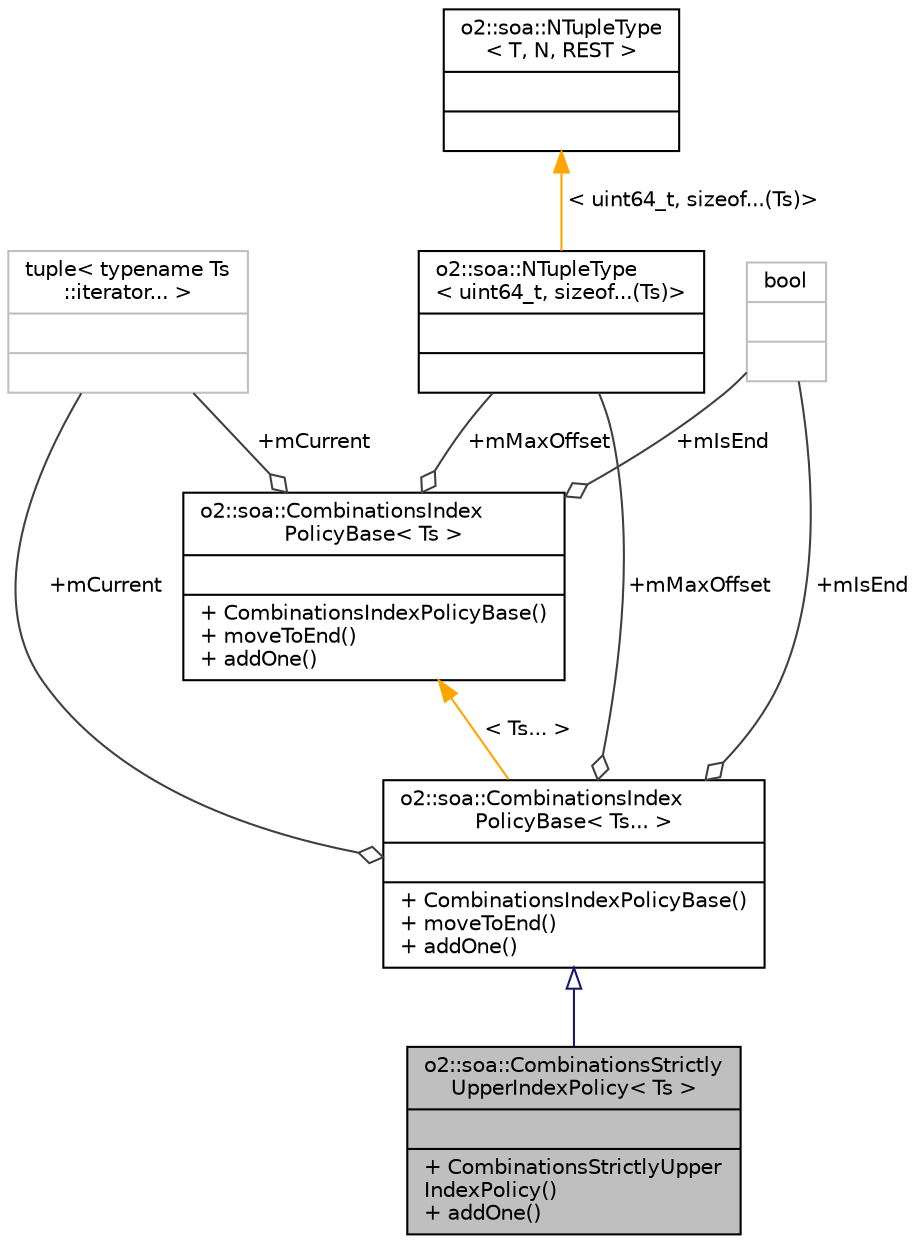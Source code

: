 digraph "o2::soa::CombinationsStrictlyUpperIndexPolicy&lt; Ts &gt;"
{
 // INTERACTIVE_SVG=YES
  bgcolor="transparent";
  edge [fontname="Helvetica",fontsize="10",labelfontname="Helvetica",labelfontsize="10"];
  node [fontname="Helvetica",fontsize="10",shape=record];
  Node3 [label="{o2::soa::CombinationsStrictly\lUpperIndexPolicy\< Ts \>\n||+ CombinationsStrictlyUpper\lIndexPolicy()\l+ addOne()\l}",height=0.2,width=0.4,color="black", fillcolor="grey75", style="filled", fontcolor="black"];
  Node4 -> Node3 [dir="back",color="midnightblue",fontsize="10",style="solid",arrowtail="onormal",fontname="Helvetica"];
  Node4 [label="{o2::soa::CombinationsIndex\lPolicyBase\< Ts... \>\n||+ CombinationsIndexPolicyBase()\l+ moveToEnd()\l+ addOne()\l}",height=0.2,width=0.4,color="black",URL="$de/dac/structo2_1_1soa_1_1CombinationsIndexPolicyBase.html"];
  Node5 -> Node4 [color="grey25",fontsize="10",style="solid",label=" +mCurrent" ,arrowhead="odiamond",fontname="Helvetica"];
  Node5 [label="{tuple\< typename Ts\l::iterator... \>\n||}",height=0.2,width=0.4,color="grey75"];
  Node6 -> Node4 [color="grey25",fontsize="10",style="solid",label=" +mIsEnd" ,arrowhead="odiamond",fontname="Helvetica"];
  Node6 [label="{bool\n||}",height=0.2,width=0.4,color="grey75"];
  Node7 -> Node4 [color="grey25",fontsize="10",style="solid",label=" +mMaxOffset" ,arrowhead="odiamond",fontname="Helvetica"];
  Node7 [label="{o2::soa::NTupleType\l\< uint64_t, sizeof...(Ts)\>\n||}",height=0.2,width=0.4,color="black",URL="$dd/da8/structo2_1_1soa_1_1NTupleType.html"];
  Node8 -> Node7 [dir="back",color="orange",fontsize="10",style="solid",label=" \< uint64_t, sizeof...(Ts)\>" ,fontname="Helvetica"];
  Node8 [label="{o2::soa::NTupleType\l\< T, N, REST \>\n||}",height=0.2,width=0.4,color="black",URL="$dd/da8/structo2_1_1soa_1_1NTupleType.html"];
  Node9 -> Node4 [dir="back",color="orange",fontsize="10",style="solid",label=" \< Ts... \>" ,fontname="Helvetica"];
  Node9 [label="{o2::soa::CombinationsIndex\lPolicyBase\< Ts \>\n||+ CombinationsIndexPolicyBase()\l+ moveToEnd()\l+ addOne()\l}",height=0.2,width=0.4,color="black",URL="$de/dac/structo2_1_1soa_1_1CombinationsIndexPolicyBase.html"];
  Node5 -> Node9 [color="grey25",fontsize="10",style="solid",label=" +mCurrent" ,arrowhead="odiamond",fontname="Helvetica"];
  Node6 -> Node9 [color="grey25",fontsize="10",style="solid",label=" +mIsEnd" ,arrowhead="odiamond",fontname="Helvetica"];
  Node7 -> Node9 [color="grey25",fontsize="10",style="solid",label=" +mMaxOffset" ,arrowhead="odiamond",fontname="Helvetica"];
}
